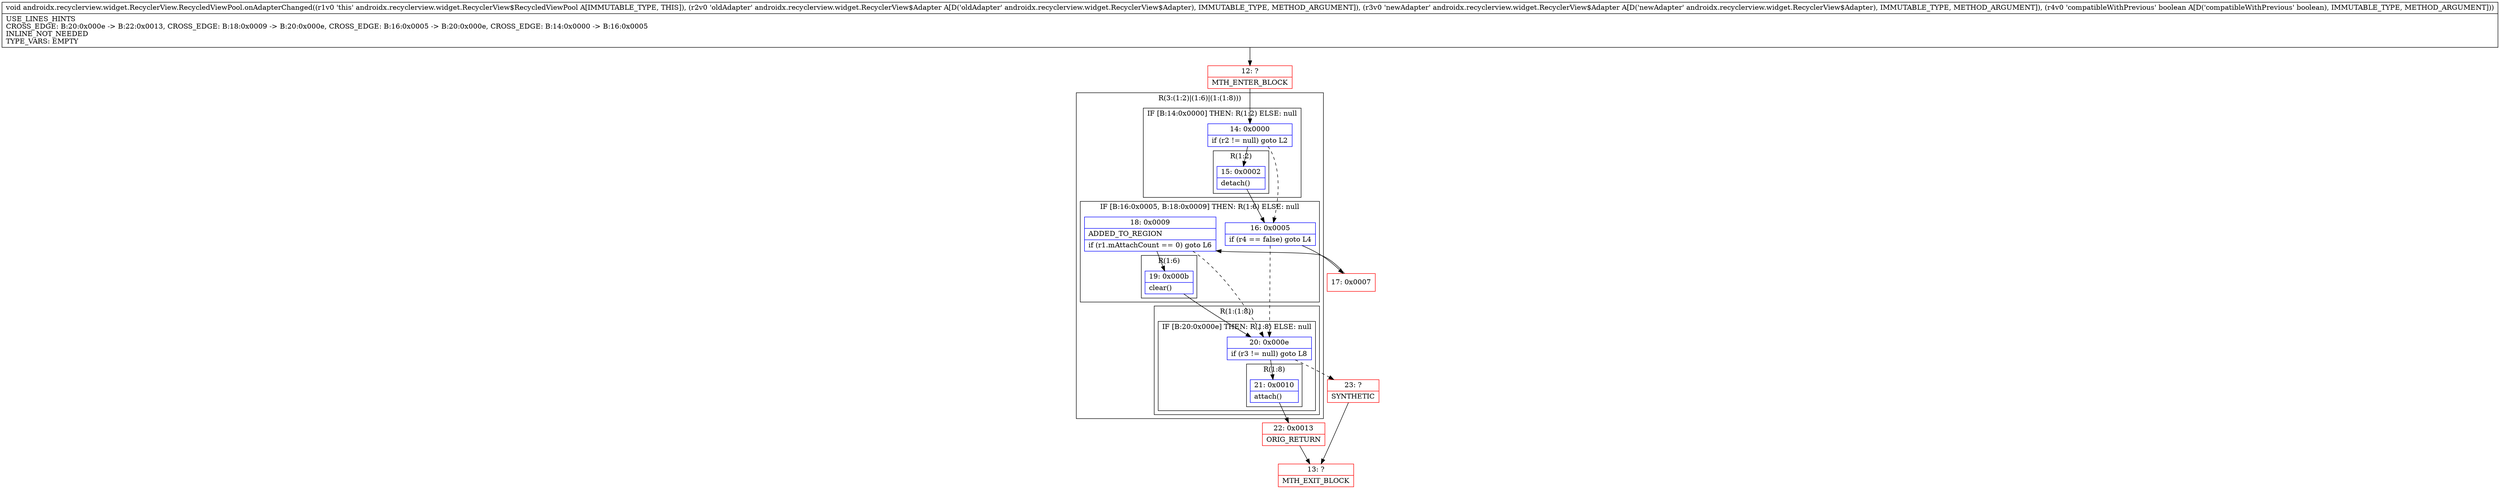 digraph "CFG forandroidx.recyclerview.widget.RecyclerView.RecycledViewPool.onAdapterChanged(Landroidx\/recyclerview\/widget\/RecyclerView$Adapter;Landroidx\/recyclerview\/widget\/RecyclerView$Adapter;Z)V" {
subgraph cluster_Region_1497123850 {
label = "R(3:(1:2)|(1:6)|(1:(1:8)))";
node [shape=record,color=blue];
subgraph cluster_IfRegion_62698471 {
label = "IF [B:14:0x0000] THEN: R(1:2) ELSE: null";
node [shape=record,color=blue];
Node_14 [shape=record,label="{14\:\ 0x0000|if (r2 != null) goto L2\l}"];
subgraph cluster_Region_1330544337 {
label = "R(1:2)";
node [shape=record,color=blue];
Node_15 [shape=record,label="{15\:\ 0x0002|detach()\l}"];
}
}
subgraph cluster_IfRegion_1129296704 {
label = "IF [B:16:0x0005, B:18:0x0009] THEN: R(1:6) ELSE: null";
node [shape=record,color=blue];
Node_16 [shape=record,label="{16\:\ 0x0005|if (r4 == false) goto L4\l}"];
Node_18 [shape=record,label="{18\:\ 0x0009|ADDED_TO_REGION\l|if (r1.mAttachCount == 0) goto L6\l}"];
subgraph cluster_Region_2024336191 {
label = "R(1:6)";
node [shape=record,color=blue];
Node_19 [shape=record,label="{19\:\ 0x000b|clear()\l}"];
}
}
subgraph cluster_Region_510479430 {
label = "R(1:(1:8))";
node [shape=record,color=blue];
subgraph cluster_IfRegion_585699756 {
label = "IF [B:20:0x000e] THEN: R(1:8) ELSE: null";
node [shape=record,color=blue];
Node_20 [shape=record,label="{20\:\ 0x000e|if (r3 != null) goto L8\l}"];
subgraph cluster_Region_478307074 {
label = "R(1:8)";
node [shape=record,color=blue];
Node_21 [shape=record,label="{21\:\ 0x0010|attach()\l}"];
}
}
}
}
Node_12 [shape=record,color=red,label="{12\:\ ?|MTH_ENTER_BLOCK\l}"];
Node_17 [shape=record,color=red,label="{17\:\ 0x0007}"];
Node_22 [shape=record,color=red,label="{22\:\ 0x0013|ORIG_RETURN\l}"];
Node_13 [shape=record,color=red,label="{13\:\ ?|MTH_EXIT_BLOCK\l}"];
Node_23 [shape=record,color=red,label="{23\:\ ?|SYNTHETIC\l}"];
MethodNode[shape=record,label="{void androidx.recyclerview.widget.RecyclerView.RecycledViewPool.onAdapterChanged((r1v0 'this' androidx.recyclerview.widget.RecyclerView$RecycledViewPool A[IMMUTABLE_TYPE, THIS]), (r2v0 'oldAdapter' androidx.recyclerview.widget.RecyclerView$Adapter A[D('oldAdapter' androidx.recyclerview.widget.RecyclerView$Adapter), IMMUTABLE_TYPE, METHOD_ARGUMENT]), (r3v0 'newAdapter' androidx.recyclerview.widget.RecyclerView$Adapter A[D('newAdapter' androidx.recyclerview.widget.RecyclerView$Adapter), IMMUTABLE_TYPE, METHOD_ARGUMENT]), (r4v0 'compatibleWithPrevious' boolean A[D('compatibleWithPrevious' boolean), IMMUTABLE_TYPE, METHOD_ARGUMENT]))  | USE_LINES_HINTS\lCROSS_EDGE: B:20:0x000e \-\> B:22:0x0013, CROSS_EDGE: B:18:0x0009 \-\> B:20:0x000e, CROSS_EDGE: B:16:0x0005 \-\> B:20:0x000e, CROSS_EDGE: B:14:0x0000 \-\> B:16:0x0005\lINLINE_NOT_NEEDED\lTYPE_VARS: EMPTY\l}"];
MethodNode -> Node_12;Node_14 -> Node_15;
Node_14 -> Node_16[style=dashed];
Node_15 -> Node_16;
Node_16 -> Node_17;
Node_16 -> Node_20[style=dashed];
Node_18 -> Node_19;
Node_18 -> Node_20[style=dashed];
Node_19 -> Node_20;
Node_20 -> Node_21;
Node_20 -> Node_23[style=dashed];
Node_21 -> Node_22;
Node_12 -> Node_14;
Node_17 -> Node_18;
Node_22 -> Node_13;
Node_23 -> Node_13;
}

